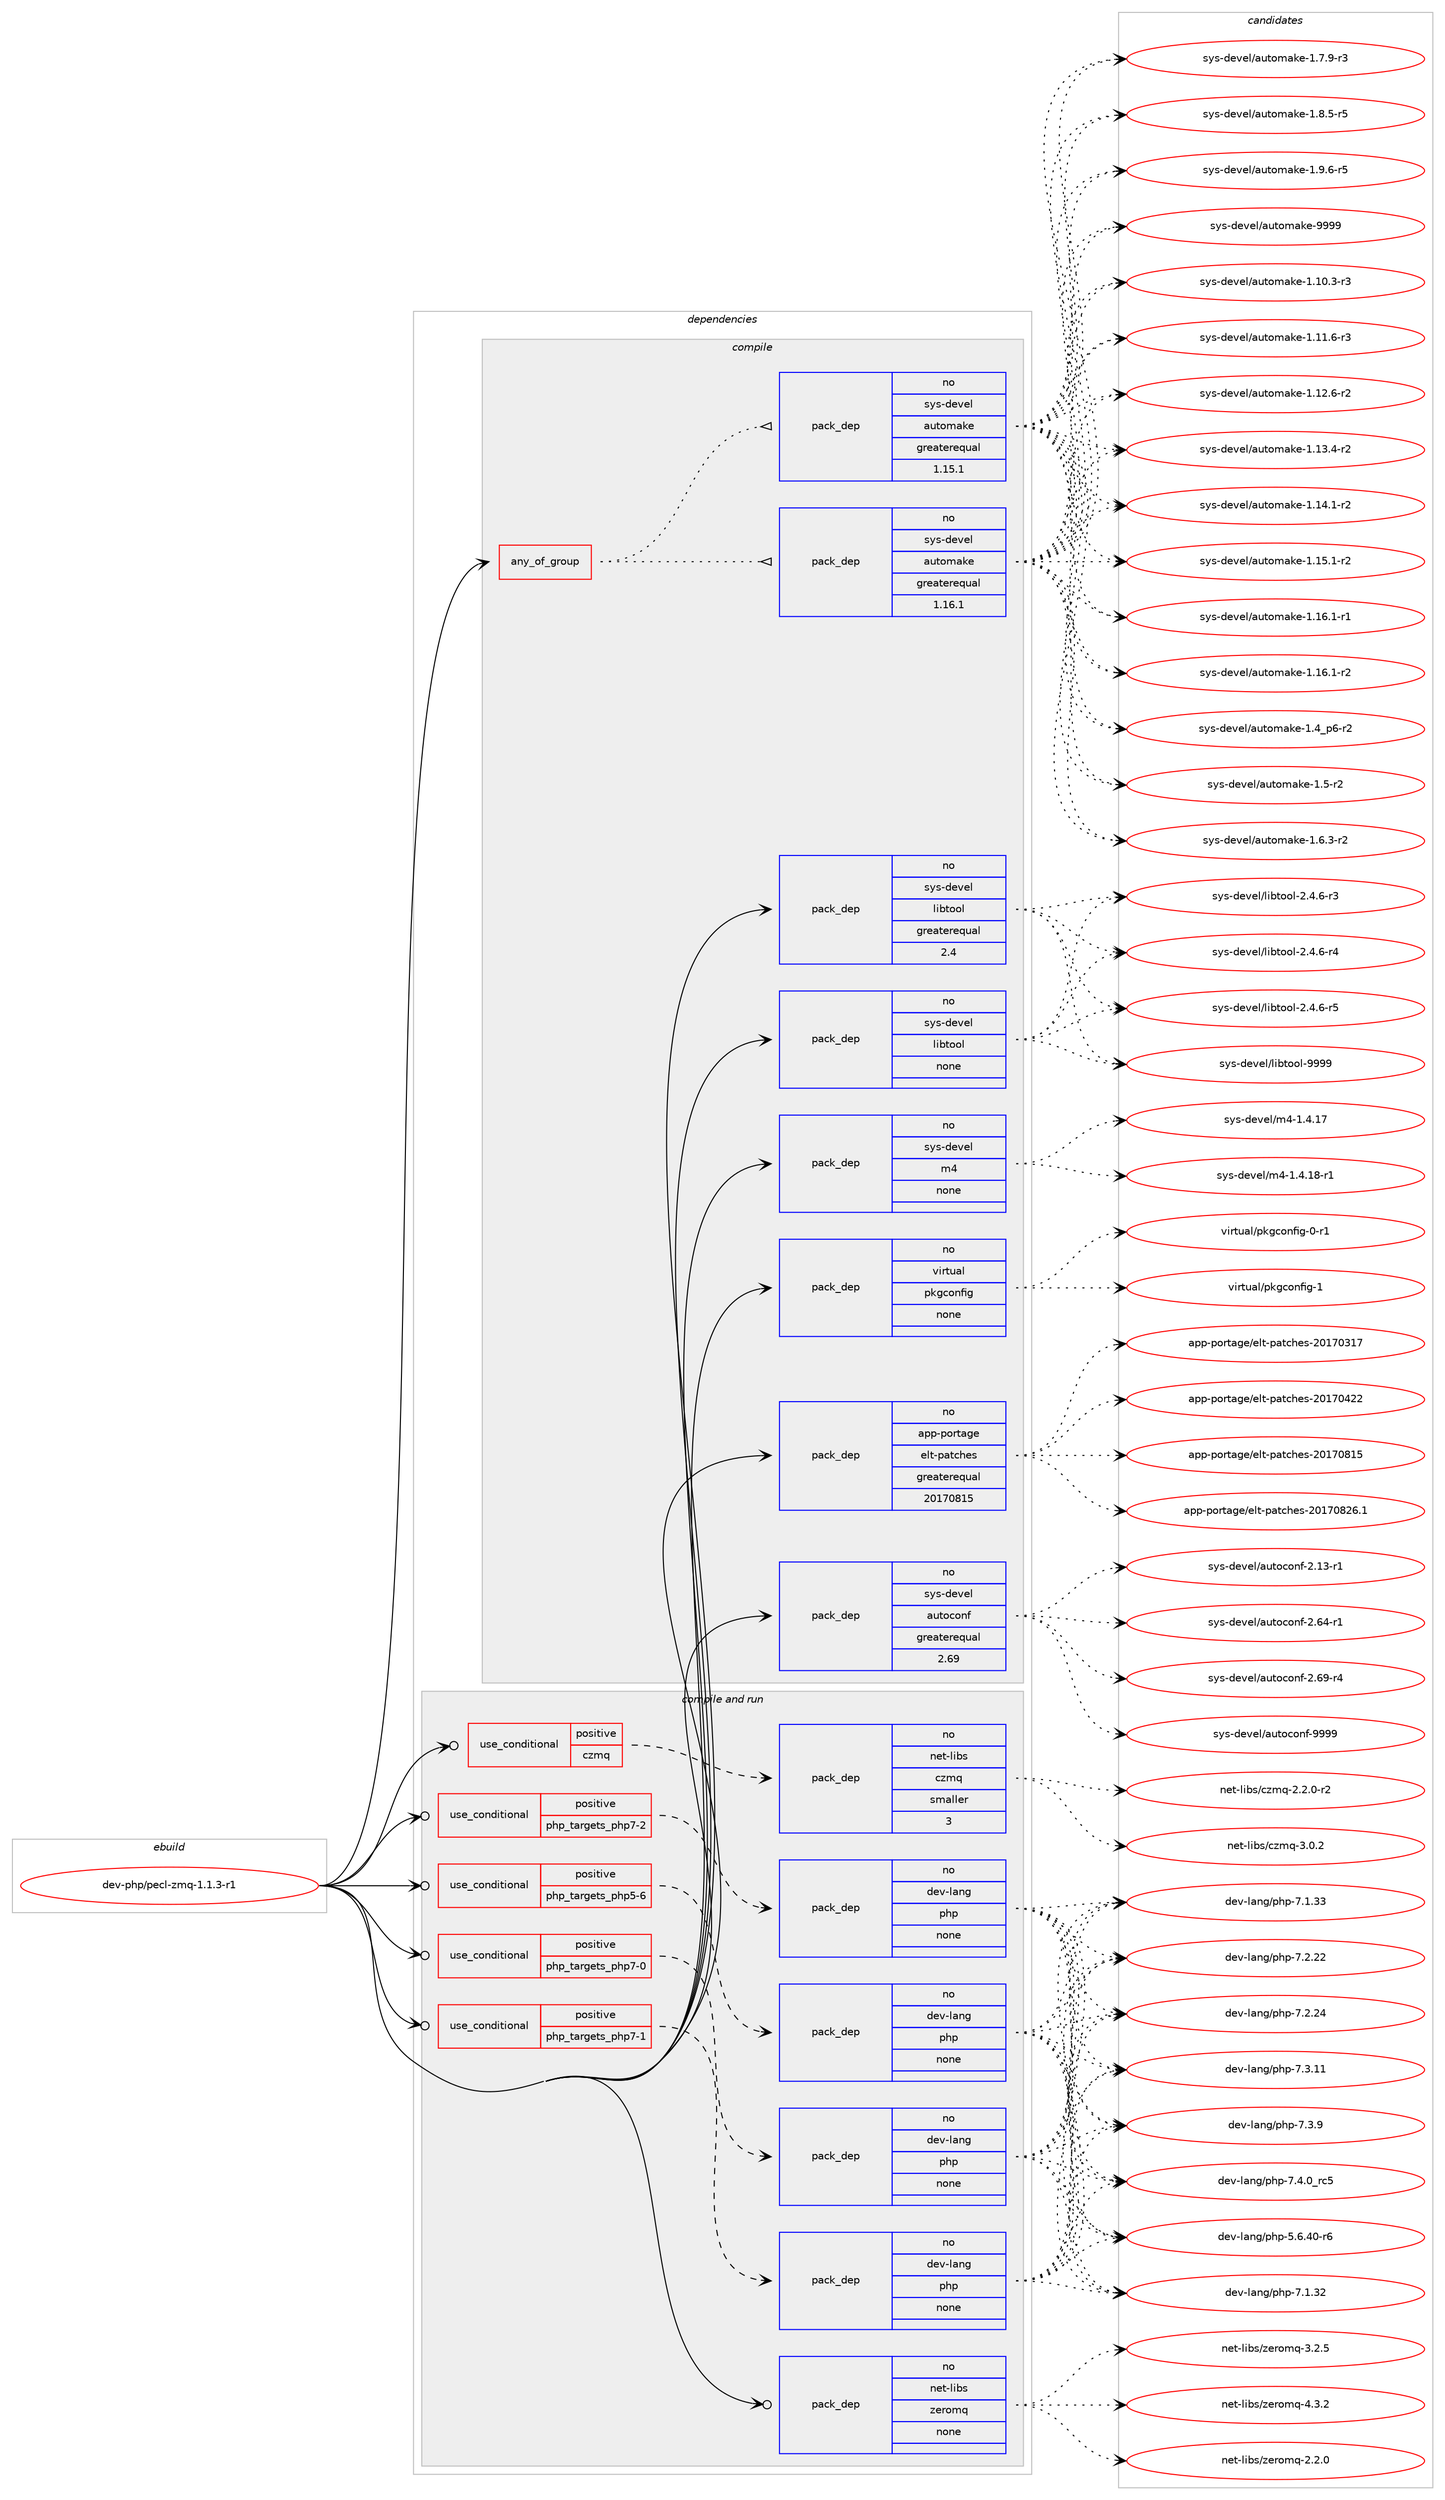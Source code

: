 digraph prolog {

# *************
# Graph options
# *************

newrank=true;
concentrate=true;
compound=true;
graph [rankdir=LR,fontname=Helvetica,fontsize=10,ranksep=1.5];#, ranksep=2.5, nodesep=0.2];
edge  [arrowhead=vee];
node  [fontname=Helvetica,fontsize=10];

# **********
# The ebuild
# **********

subgraph cluster_leftcol {
color=gray;
rank=same;
label=<<i>ebuild</i>>;
id [label="dev-php/pecl-zmq-1.1.3-r1", color=red, width=4, href="../dev-php/pecl-zmq-1.1.3-r1.svg"];
}

# ****************
# The dependencies
# ****************

subgraph cluster_midcol {
color=gray;
label=<<i>dependencies</i>>;
subgraph cluster_compile {
fillcolor="#eeeeee";
style=filled;
label=<<i>compile</i>>;
subgraph any11390 {
dependency591461 [label=<<TABLE BORDER="0" CELLBORDER="1" CELLSPACING="0" CELLPADDING="4"><TR><TD CELLPADDING="10">any_of_group</TD></TR></TABLE>>, shape=none, color=red];subgraph pack444379 {
dependency591462 [label=<<TABLE BORDER="0" CELLBORDER="1" CELLSPACING="0" CELLPADDING="4" WIDTH="220"><TR><TD ROWSPAN="6" CELLPADDING="30">pack_dep</TD></TR><TR><TD WIDTH="110">no</TD></TR><TR><TD>sys-devel</TD></TR><TR><TD>automake</TD></TR><TR><TD>greaterequal</TD></TR><TR><TD>1.16.1</TD></TR></TABLE>>, shape=none, color=blue];
}
dependency591461:e -> dependency591462:w [weight=20,style="dotted",arrowhead="oinv"];
subgraph pack444380 {
dependency591463 [label=<<TABLE BORDER="0" CELLBORDER="1" CELLSPACING="0" CELLPADDING="4" WIDTH="220"><TR><TD ROWSPAN="6" CELLPADDING="30">pack_dep</TD></TR><TR><TD WIDTH="110">no</TD></TR><TR><TD>sys-devel</TD></TR><TR><TD>automake</TD></TR><TR><TD>greaterequal</TD></TR><TR><TD>1.15.1</TD></TR></TABLE>>, shape=none, color=blue];
}
dependency591461:e -> dependency591463:w [weight=20,style="dotted",arrowhead="oinv"];
}
id:e -> dependency591461:w [weight=20,style="solid",arrowhead="vee"];
subgraph pack444381 {
dependency591464 [label=<<TABLE BORDER="0" CELLBORDER="1" CELLSPACING="0" CELLPADDING="4" WIDTH="220"><TR><TD ROWSPAN="6" CELLPADDING="30">pack_dep</TD></TR><TR><TD WIDTH="110">no</TD></TR><TR><TD>app-portage</TD></TR><TR><TD>elt-patches</TD></TR><TR><TD>greaterequal</TD></TR><TR><TD>20170815</TD></TR></TABLE>>, shape=none, color=blue];
}
id:e -> dependency591464:w [weight=20,style="solid",arrowhead="vee"];
subgraph pack444382 {
dependency591465 [label=<<TABLE BORDER="0" CELLBORDER="1" CELLSPACING="0" CELLPADDING="4" WIDTH="220"><TR><TD ROWSPAN="6" CELLPADDING="30">pack_dep</TD></TR><TR><TD WIDTH="110">no</TD></TR><TR><TD>sys-devel</TD></TR><TR><TD>autoconf</TD></TR><TR><TD>greaterequal</TD></TR><TR><TD>2.69</TD></TR></TABLE>>, shape=none, color=blue];
}
id:e -> dependency591465:w [weight=20,style="solid",arrowhead="vee"];
subgraph pack444383 {
dependency591466 [label=<<TABLE BORDER="0" CELLBORDER="1" CELLSPACING="0" CELLPADDING="4" WIDTH="220"><TR><TD ROWSPAN="6" CELLPADDING="30">pack_dep</TD></TR><TR><TD WIDTH="110">no</TD></TR><TR><TD>sys-devel</TD></TR><TR><TD>libtool</TD></TR><TR><TD>greaterequal</TD></TR><TR><TD>2.4</TD></TR></TABLE>>, shape=none, color=blue];
}
id:e -> dependency591466:w [weight=20,style="solid",arrowhead="vee"];
subgraph pack444384 {
dependency591467 [label=<<TABLE BORDER="0" CELLBORDER="1" CELLSPACING="0" CELLPADDING="4" WIDTH="220"><TR><TD ROWSPAN="6" CELLPADDING="30">pack_dep</TD></TR><TR><TD WIDTH="110">no</TD></TR><TR><TD>sys-devel</TD></TR><TR><TD>libtool</TD></TR><TR><TD>none</TD></TR><TR><TD></TD></TR></TABLE>>, shape=none, color=blue];
}
id:e -> dependency591467:w [weight=20,style="solid",arrowhead="vee"];
subgraph pack444385 {
dependency591468 [label=<<TABLE BORDER="0" CELLBORDER="1" CELLSPACING="0" CELLPADDING="4" WIDTH="220"><TR><TD ROWSPAN="6" CELLPADDING="30">pack_dep</TD></TR><TR><TD WIDTH="110">no</TD></TR><TR><TD>sys-devel</TD></TR><TR><TD>m4</TD></TR><TR><TD>none</TD></TR><TR><TD></TD></TR></TABLE>>, shape=none, color=blue];
}
id:e -> dependency591468:w [weight=20,style="solid",arrowhead="vee"];
subgraph pack444386 {
dependency591469 [label=<<TABLE BORDER="0" CELLBORDER="1" CELLSPACING="0" CELLPADDING="4" WIDTH="220"><TR><TD ROWSPAN="6" CELLPADDING="30">pack_dep</TD></TR><TR><TD WIDTH="110">no</TD></TR><TR><TD>virtual</TD></TR><TR><TD>pkgconfig</TD></TR><TR><TD>none</TD></TR><TR><TD></TD></TR></TABLE>>, shape=none, color=blue];
}
id:e -> dependency591469:w [weight=20,style="solid",arrowhead="vee"];
}
subgraph cluster_compileandrun {
fillcolor="#eeeeee";
style=filled;
label=<<i>compile and run</i>>;
subgraph cond135327 {
dependency591470 [label=<<TABLE BORDER="0" CELLBORDER="1" CELLSPACING="0" CELLPADDING="4"><TR><TD ROWSPAN="3" CELLPADDING="10">use_conditional</TD></TR><TR><TD>positive</TD></TR><TR><TD>czmq</TD></TR></TABLE>>, shape=none, color=red];
subgraph pack444387 {
dependency591471 [label=<<TABLE BORDER="0" CELLBORDER="1" CELLSPACING="0" CELLPADDING="4" WIDTH="220"><TR><TD ROWSPAN="6" CELLPADDING="30">pack_dep</TD></TR><TR><TD WIDTH="110">no</TD></TR><TR><TD>net-libs</TD></TR><TR><TD>czmq</TD></TR><TR><TD>smaller</TD></TR><TR><TD>3</TD></TR></TABLE>>, shape=none, color=blue];
}
dependency591470:e -> dependency591471:w [weight=20,style="dashed",arrowhead="vee"];
}
id:e -> dependency591470:w [weight=20,style="solid",arrowhead="odotvee"];
subgraph cond135328 {
dependency591472 [label=<<TABLE BORDER="0" CELLBORDER="1" CELLSPACING="0" CELLPADDING="4"><TR><TD ROWSPAN="3" CELLPADDING="10">use_conditional</TD></TR><TR><TD>positive</TD></TR><TR><TD>php_targets_php5-6</TD></TR></TABLE>>, shape=none, color=red];
subgraph pack444388 {
dependency591473 [label=<<TABLE BORDER="0" CELLBORDER="1" CELLSPACING="0" CELLPADDING="4" WIDTH="220"><TR><TD ROWSPAN="6" CELLPADDING="30">pack_dep</TD></TR><TR><TD WIDTH="110">no</TD></TR><TR><TD>dev-lang</TD></TR><TR><TD>php</TD></TR><TR><TD>none</TD></TR><TR><TD></TD></TR></TABLE>>, shape=none, color=blue];
}
dependency591472:e -> dependency591473:w [weight=20,style="dashed",arrowhead="vee"];
}
id:e -> dependency591472:w [weight=20,style="solid",arrowhead="odotvee"];
subgraph cond135329 {
dependency591474 [label=<<TABLE BORDER="0" CELLBORDER="1" CELLSPACING="0" CELLPADDING="4"><TR><TD ROWSPAN="3" CELLPADDING="10">use_conditional</TD></TR><TR><TD>positive</TD></TR><TR><TD>php_targets_php7-0</TD></TR></TABLE>>, shape=none, color=red];
subgraph pack444389 {
dependency591475 [label=<<TABLE BORDER="0" CELLBORDER="1" CELLSPACING="0" CELLPADDING="4" WIDTH="220"><TR><TD ROWSPAN="6" CELLPADDING="30">pack_dep</TD></TR><TR><TD WIDTH="110">no</TD></TR><TR><TD>dev-lang</TD></TR><TR><TD>php</TD></TR><TR><TD>none</TD></TR><TR><TD></TD></TR></TABLE>>, shape=none, color=blue];
}
dependency591474:e -> dependency591475:w [weight=20,style="dashed",arrowhead="vee"];
}
id:e -> dependency591474:w [weight=20,style="solid",arrowhead="odotvee"];
subgraph cond135330 {
dependency591476 [label=<<TABLE BORDER="0" CELLBORDER="1" CELLSPACING="0" CELLPADDING="4"><TR><TD ROWSPAN="3" CELLPADDING="10">use_conditional</TD></TR><TR><TD>positive</TD></TR><TR><TD>php_targets_php7-1</TD></TR></TABLE>>, shape=none, color=red];
subgraph pack444390 {
dependency591477 [label=<<TABLE BORDER="0" CELLBORDER="1" CELLSPACING="0" CELLPADDING="4" WIDTH="220"><TR><TD ROWSPAN="6" CELLPADDING="30">pack_dep</TD></TR><TR><TD WIDTH="110">no</TD></TR><TR><TD>dev-lang</TD></TR><TR><TD>php</TD></TR><TR><TD>none</TD></TR><TR><TD></TD></TR></TABLE>>, shape=none, color=blue];
}
dependency591476:e -> dependency591477:w [weight=20,style="dashed",arrowhead="vee"];
}
id:e -> dependency591476:w [weight=20,style="solid",arrowhead="odotvee"];
subgraph cond135331 {
dependency591478 [label=<<TABLE BORDER="0" CELLBORDER="1" CELLSPACING="0" CELLPADDING="4"><TR><TD ROWSPAN="3" CELLPADDING="10">use_conditional</TD></TR><TR><TD>positive</TD></TR><TR><TD>php_targets_php7-2</TD></TR></TABLE>>, shape=none, color=red];
subgraph pack444391 {
dependency591479 [label=<<TABLE BORDER="0" CELLBORDER="1" CELLSPACING="0" CELLPADDING="4" WIDTH="220"><TR><TD ROWSPAN="6" CELLPADDING="30">pack_dep</TD></TR><TR><TD WIDTH="110">no</TD></TR><TR><TD>dev-lang</TD></TR><TR><TD>php</TD></TR><TR><TD>none</TD></TR><TR><TD></TD></TR></TABLE>>, shape=none, color=blue];
}
dependency591478:e -> dependency591479:w [weight=20,style="dashed",arrowhead="vee"];
}
id:e -> dependency591478:w [weight=20,style="solid",arrowhead="odotvee"];
subgraph pack444392 {
dependency591480 [label=<<TABLE BORDER="0" CELLBORDER="1" CELLSPACING="0" CELLPADDING="4" WIDTH="220"><TR><TD ROWSPAN="6" CELLPADDING="30">pack_dep</TD></TR><TR><TD WIDTH="110">no</TD></TR><TR><TD>net-libs</TD></TR><TR><TD>zeromq</TD></TR><TR><TD>none</TD></TR><TR><TD></TD></TR></TABLE>>, shape=none, color=blue];
}
id:e -> dependency591480:w [weight=20,style="solid",arrowhead="odotvee"];
}
subgraph cluster_run {
fillcolor="#eeeeee";
style=filled;
label=<<i>run</i>>;
}
}

# **************
# The candidates
# **************

subgraph cluster_choices {
rank=same;
color=gray;
label=<<i>candidates</i>>;

subgraph choice444379 {
color=black;
nodesep=1;
choice11512111545100101118101108479711711611110997107101454946494846514511451 [label="sys-devel/automake-1.10.3-r3", color=red, width=4,href="../sys-devel/automake-1.10.3-r3.svg"];
choice11512111545100101118101108479711711611110997107101454946494946544511451 [label="sys-devel/automake-1.11.6-r3", color=red, width=4,href="../sys-devel/automake-1.11.6-r3.svg"];
choice11512111545100101118101108479711711611110997107101454946495046544511450 [label="sys-devel/automake-1.12.6-r2", color=red, width=4,href="../sys-devel/automake-1.12.6-r2.svg"];
choice11512111545100101118101108479711711611110997107101454946495146524511450 [label="sys-devel/automake-1.13.4-r2", color=red, width=4,href="../sys-devel/automake-1.13.4-r2.svg"];
choice11512111545100101118101108479711711611110997107101454946495246494511450 [label="sys-devel/automake-1.14.1-r2", color=red, width=4,href="../sys-devel/automake-1.14.1-r2.svg"];
choice11512111545100101118101108479711711611110997107101454946495346494511450 [label="sys-devel/automake-1.15.1-r2", color=red, width=4,href="../sys-devel/automake-1.15.1-r2.svg"];
choice11512111545100101118101108479711711611110997107101454946495446494511449 [label="sys-devel/automake-1.16.1-r1", color=red, width=4,href="../sys-devel/automake-1.16.1-r1.svg"];
choice11512111545100101118101108479711711611110997107101454946495446494511450 [label="sys-devel/automake-1.16.1-r2", color=red, width=4,href="../sys-devel/automake-1.16.1-r2.svg"];
choice115121115451001011181011084797117116111109971071014549465295112544511450 [label="sys-devel/automake-1.4_p6-r2", color=red, width=4,href="../sys-devel/automake-1.4_p6-r2.svg"];
choice11512111545100101118101108479711711611110997107101454946534511450 [label="sys-devel/automake-1.5-r2", color=red, width=4,href="../sys-devel/automake-1.5-r2.svg"];
choice115121115451001011181011084797117116111109971071014549465446514511450 [label="sys-devel/automake-1.6.3-r2", color=red, width=4,href="../sys-devel/automake-1.6.3-r2.svg"];
choice115121115451001011181011084797117116111109971071014549465546574511451 [label="sys-devel/automake-1.7.9-r3", color=red, width=4,href="../sys-devel/automake-1.7.9-r3.svg"];
choice115121115451001011181011084797117116111109971071014549465646534511453 [label="sys-devel/automake-1.8.5-r5", color=red, width=4,href="../sys-devel/automake-1.8.5-r5.svg"];
choice115121115451001011181011084797117116111109971071014549465746544511453 [label="sys-devel/automake-1.9.6-r5", color=red, width=4,href="../sys-devel/automake-1.9.6-r5.svg"];
choice115121115451001011181011084797117116111109971071014557575757 [label="sys-devel/automake-9999", color=red, width=4,href="../sys-devel/automake-9999.svg"];
dependency591462:e -> choice11512111545100101118101108479711711611110997107101454946494846514511451:w [style=dotted,weight="100"];
dependency591462:e -> choice11512111545100101118101108479711711611110997107101454946494946544511451:w [style=dotted,weight="100"];
dependency591462:e -> choice11512111545100101118101108479711711611110997107101454946495046544511450:w [style=dotted,weight="100"];
dependency591462:e -> choice11512111545100101118101108479711711611110997107101454946495146524511450:w [style=dotted,weight="100"];
dependency591462:e -> choice11512111545100101118101108479711711611110997107101454946495246494511450:w [style=dotted,weight="100"];
dependency591462:e -> choice11512111545100101118101108479711711611110997107101454946495346494511450:w [style=dotted,weight="100"];
dependency591462:e -> choice11512111545100101118101108479711711611110997107101454946495446494511449:w [style=dotted,weight="100"];
dependency591462:e -> choice11512111545100101118101108479711711611110997107101454946495446494511450:w [style=dotted,weight="100"];
dependency591462:e -> choice115121115451001011181011084797117116111109971071014549465295112544511450:w [style=dotted,weight="100"];
dependency591462:e -> choice11512111545100101118101108479711711611110997107101454946534511450:w [style=dotted,weight="100"];
dependency591462:e -> choice115121115451001011181011084797117116111109971071014549465446514511450:w [style=dotted,weight="100"];
dependency591462:e -> choice115121115451001011181011084797117116111109971071014549465546574511451:w [style=dotted,weight="100"];
dependency591462:e -> choice115121115451001011181011084797117116111109971071014549465646534511453:w [style=dotted,weight="100"];
dependency591462:e -> choice115121115451001011181011084797117116111109971071014549465746544511453:w [style=dotted,weight="100"];
dependency591462:e -> choice115121115451001011181011084797117116111109971071014557575757:w [style=dotted,weight="100"];
}
subgraph choice444380 {
color=black;
nodesep=1;
choice11512111545100101118101108479711711611110997107101454946494846514511451 [label="sys-devel/automake-1.10.3-r3", color=red, width=4,href="../sys-devel/automake-1.10.3-r3.svg"];
choice11512111545100101118101108479711711611110997107101454946494946544511451 [label="sys-devel/automake-1.11.6-r3", color=red, width=4,href="../sys-devel/automake-1.11.6-r3.svg"];
choice11512111545100101118101108479711711611110997107101454946495046544511450 [label="sys-devel/automake-1.12.6-r2", color=red, width=4,href="../sys-devel/automake-1.12.6-r2.svg"];
choice11512111545100101118101108479711711611110997107101454946495146524511450 [label="sys-devel/automake-1.13.4-r2", color=red, width=4,href="../sys-devel/automake-1.13.4-r2.svg"];
choice11512111545100101118101108479711711611110997107101454946495246494511450 [label="sys-devel/automake-1.14.1-r2", color=red, width=4,href="../sys-devel/automake-1.14.1-r2.svg"];
choice11512111545100101118101108479711711611110997107101454946495346494511450 [label="sys-devel/automake-1.15.1-r2", color=red, width=4,href="../sys-devel/automake-1.15.1-r2.svg"];
choice11512111545100101118101108479711711611110997107101454946495446494511449 [label="sys-devel/automake-1.16.1-r1", color=red, width=4,href="../sys-devel/automake-1.16.1-r1.svg"];
choice11512111545100101118101108479711711611110997107101454946495446494511450 [label="sys-devel/automake-1.16.1-r2", color=red, width=4,href="../sys-devel/automake-1.16.1-r2.svg"];
choice115121115451001011181011084797117116111109971071014549465295112544511450 [label="sys-devel/automake-1.4_p6-r2", color=red, width=4,href="../sys-devel/automake-1.4_p6-r2.svg"];
choice11512111545100101118101108479711711611110997107101454946534511450 [label="sys-devel/automake-1.5-r2", color=red, width=4,href="../sys-devel/automake-1.5-r2.svg"];
choice115121115451001011181011084797117116111109971071014549465446514511450 [label="sys-devel/automake-1.6.3-r2", color=red, width=4,href="../sys-devel/automake-1.6.3-r2.svg"];
choice115121115451001011181011084797117116111109971071014549465546574511451 [label="sys-devel/automake-1.7.9-r3", color=red, width=4,href="../sys-devel/automake-1.7.9-r3.svg"];
choice115121115451001011181011084797117116111109971071014549465646534511453 [label="sys-devel/automake-1.8.5-r5", color=red, width=4,href="../sys-devel/automake-1.8.5-r5.svg"];
choice115121115451001011181011084797117116111109971071014549465746544511453 [label="sys-devel/automake-1.9.6-r5", color=red, width=4,href="../sys-devel/automake-1.9.6-r5.svg"];
choice115121115451001011181011084797117116111109971071014557575757 [label="sys-devel/automake-9999", color=red, width=4,href="../sys-devel/automake-9999.svg"];
dependency591463:e -> choice11512111545100101118101108479711711611110997107101454946494846514511451:w [style=dotted,weight="100"];
dependency591463:e -> choice11512111545100101118101108479711711611110997107101454946494946544511451:w [style=dotted,weight="100"];
dependency591463:e -> choice11512111545100101118101108479711711611110997107101454946495046544511450:w [style=dotted,weight="100"];
dependency591463:e -> choice11512111545100101118101108479711711611110997107101454946495146524511450:w [style=dotted,weight="100"];
dependency591463:e -> choice11512111545100101118101108479711711611110997107101454946495246494511450:w [style=dotted,weight="100"];
dependency591463:e -> choice11512111545100101118101108479711711611110997107101454946495346494511450:w [style=dotted,weight="100"];
dependency591463:e -> choice11512111545100101118101108479711711611110997107101454946495446494511449:w [style=dotted,weight="100"];
dependency591463:e -> choice11512111545100101118101108479711711611110997107101454946495446494511450:w [style=dotted,weight="100"];
dependency591463:e -> choice115121115451001011181011084797117116111109971071014549465295112544511450:w [style=dotted,weight="100"];
dependency591463:e -> choice11512111545100101118101108479711711611110997107101454946534511450:w [style=dotted,weight="100"];
dependency591463:e -> choice115121115451001011181011084797117116111109971071014549465446514511450:w [style=dotted,weight="100"];
dependency591463:e -> choice115121115451001011181011084797117116111109971071014549465546574511451:w [style=dotted,weight="100"];
dependency591463:e -> choice115121115451001011181011084797117116111109971071014549465646534511453:w [style=dotted,weight="100"];
dependency591463:e -> choice115121115451001011181011084797117116111109971071014549465746544511453:w [style=dotted,weight="100"];
dependency591463:e -> choice115121115451001011181011084797117116111109971071014557575757:w [style=dotted,weight="100"];
}
subgraph choice444381 {
color=black;
nodesep=1;
choice97112112451121111141169710310147101108116451129711699104101115455048495548514955 [label="app-portage/elt-patches-20170317", color=red, width=4,href="../app-portage/elt-patches-20170317.svg"];
choice97112112451121111141169710310147101108116451129711699104101115455048495548525050 [label="app-portage/elt-patches-20170422", color=red, width=4,href="../app-portage/elt-patches-20170422.svg"];
choice97112112451121111141169710310147101108116451129711699104101115455048495548564953 [label="app-portage/elt-patches-20170815", color=red, width=4,href="../app-portage/elt-patches-20170815.svg"];
choice971121124511211111411697103101471011081164511297116991041011154550484955485650544649 [label="app-portage/elt-patches-20170826.1", color=red, width=4,href="../app-portage/elt-patches-20170826.1.svg"];
dependency591464:e -> choice97112112451121111141169710310147101108116451129711699104101115455048495548514955:w [style=dotted,weight="100"];
dependency591464:e -> choice97112112451121111141169710310147101108116451129711699104101115455048495548525050:w [style=dotted,weight="100"];
dependency591464:e -> choice97112112451121111141169710310147101108116451129711699104101115455048495548564953:w [style=dotted,weight="100"];
dependency591464:e -> choice971121124511211111411697103101471011081164511297116991041011154550484955485650544649:w [style=dotted,weight="100"];
}
subgraph choice444382 {
color=black;
nodesep=1;
choice1151211154510010111810110847971171161119911111010245504649514511449 [label="sys-devel/autoconf-2.13-r1", color=red, width=4,href="../sys-devel/autoconf-2.13-r1.svg"];
choice1151211154510010111810110847971171161119911111010245504654524511449 [label="sys-devel/autoconf-2.64-r1", color=red, width=4,href="../sys-devel/autoconf-2.64-r1.svg"];
choice1151211154510010111810110847971171161119911111010245504654574511452 [label="sys-devel/autoconf-2.69-r4", color=red, width=4,href="../sys-devel/autoconf-2.69-r4.svg"];
choice115121115451001011181011084797117116111991111101024557575757 [label="sys-devel/autoconf-9999", color=red, width=4,href="../sys-devel/autoconf-9999.svg"];
dependency591465:e -> choice1151211154510010111810110847971171161119911111010245504649514511449:w [style=dotted,weight="100"];
dependency591465:e -> choice1151211154510010111810110847971171161119911111010245504654524511449:w [style=dotted,weight="100"];
dependency591465:e -> choice1151211154510010111810110847971171161119911111010245504654574511452:w [style=dotted,weight="100"];
dependency591465:e -> choice115121115451001011181011084797117116111991111101024557575757:w [style=dotted,weight="100"];
}
subgraph choice444383 {
color=black;
nodesep=1;
choice1151211154510010111810110847108105981161111111084550465246544511451 [label="sys-devel/libtool-2.4.6-r3", color=red, width=4,href="../sys-devel/libtool-2.4.6-r3.svg"];
choice1151211154510010111810110847108105981161111111084550465246544511452 [label="sys-devel/libtool-2.4.6-r4", color=red, width=4,href="../sys-devel/libtool-2.4.6-r4.svg"];
choice1151211154510010111810110847108105981161111111084550465246544511453 [label="sys-devel/libtool-2.4.6-r5", color=red, width=4,href="../sys-devel/libtool-2.4.6-r5.svg"];
choice1151211154510010111810110847108105981161111111084557575757 [label="sys-devel/libtool-9999", color=red, width=4,href="../sys-devel/libtool-9999.svg"];
dependency591466:e -> choice1151211154510010111810110847108105981161111111084550465246544511451:w [style=dotted,weight="100"];
dependency591466:e -> choice1151211154510010111810110847108105981161111111084550465246544511452:w [style=dotted,weight="100"];
dependency591466:e -> choice1151211154510010111810110847108105981161111111084550465246544511453:w [style=dotted,weight="100"];
dependency591466:e -> choice1151211154510010111810110847108105981161111111084557575757:w [style=dotted,weight="100"];
}
subgraph choice444384 {
color=black;
nodesep=1;
choice1151211154510010111810110847108105981161111111084550465246544511451 [label="sys-devel/libtool-2.4.6-r3", color=red, width=4,href="../sys-devel/libtool-2.4.6-r3.svg"];
choice1151211154510010111810110847108105981161111111084550465246544511452 [label="sys-devel/libtool-2.4.6-r4", color=red, width=4,href="../sys-devel/libtool-2.4.6-r4.svg"];
choice1151211154510010111810110847108105981161111111084550465246544511453 [label="sys-devel/libtool-2.4.6-r5", color=red, width=4,href="../sys-devel/libtool-2.4.6-r5.svg"];
choice1151211154510010111810110847108105981161111111084557575757 [label="sys-devel/libtool-9999", color=red, width=4,href="../sys-devel/libtool-9999.svg"];
dependency591467:e -> choice1151211154510010111810110847108105981161111111084550465246544511451:w [style=dotted,weight="100"];
dependency591467:e -> choice1151211154510010111810110847108105981161111111084550465246544511452:w [style=dotted,weight="100"];
dependency591467:e -> choice1151211154510010111810110847108105981161111111084550465246544511453:w [style=dotted,weight="100"];
dependency591467:e -> choice1151211154510010111810110847108105981161111111084557575757:w [style=dotted,weight="100"];
}
subgraph choice444385 {
color=black;
nodesep=1;
choice11512111545100101118101108471095245494652464955 [label="sys-devel/m4-1.4.17", color=red, width=4,href="../sys-devel/m4-1.4.17.svg"];
choice115121115451001011181011084710952454946524649564511449 [label="sys-devel/m4-1.4.18-r1", color=red, width=4,href="../sys-devel/m4-1.4.18-r1.svg"];
dependency591468:e -> choice11512111545100101118101108471095245494652464955:w [style=dotted,weight="100"];
dependency591468:e -> choice115121115451001011181011084710952454946524649564511449:w [style=dotted,weight="100"];
}
subgraph choice444386 {
color=black;
nodesep=1;
choice11810511411611797108471121071039911111010210510345484511449 [label="virtual/pkgconfig-0-r1", color=red, width=4,href="../virtual/pkgconfig-0-r1.svg"];
choice1181051141161179710847112107103991111101021051034549 [label="virtual/pkgconfig-1", color=red, width=4,href="../virtual/pkgconfig-1.svg"];
dependency591469:e -> choice11810511411611797108471121071039911111010210510345484511449:w [style=dotted,weight="100"];
dependency591469:e -> choice1181051141161179710847112107103991111101021051034549:w [style=dotted,weight="100"];
}
subgraph choice444387 {
color=black;
nodesep=1;
choice110101116451081059811547991221091134550465046484511450 [label="net-libs/czmq-2.2.0-r2", color=red, width=4,href="../net-libs/czmq-2.2.0-r2.svg"];
choice11010111645108105981154799122109113455146484650 [label="net-libs/czmq-3.0.2", color=red, width=4,href="../net-libs/czmq-3.0.2.svg"];
dependency591471:e -> choice110101116451081059811547991221091134550465046484511450:w [style=dotted,weight="100"];
dependency591471:e -> choice11010111645108105981154799122109113455146484650:w [style=dotted,weight="100"];
}
subgraph choice444388 {
color=black;
nodesep=1;
choice100101118451089711010347112104112455346544652484511454 [label="dev-lang/php-5.6.40-r6", color=red, width=4,href="../dev-lang/php-5.6.40-r6.svg"];
choice10010111845108971101034711210411245554649465150 [label="dev-lang/php-7.1.32", color=red, width=4,href="../dev-lang/php-7.1.32.svg"];
choice10010111845108971101034711210411245554649465151 [label="dev-lang/php-7.1.33", color=red, width=4,href="../dev-lang/php-7.1.33.svg"];
choice10010111845108971101034711210411245554650465050 [label="dev-lang/php-7.2.22", color=red, width=4,href="../dev-lang/php-7.2.22.svg"];
choice10010111845108971101034711210411245554650465052 [label="dev-lang/php-7.2.24", color=red, width=4,href="../dev-lang/php-7.2.24.svg"];
choice10010111845108971101034711210411245554651464949 [label="dev-lang/php-7.3.11", color=red, width=4,href="../dev-lang/php-7.3.11.svg"];
choice100101118451089711010347112104112455546514657 [label="dev-lang/php-7.3.9", color=red, width=4,href="../dev-lang/php-7.3.9.svg"];
choice100101118451089711010347112104112455546524648951149953 [label="dev-lang/php-7.4.0_rc5", color=red, width=4,href="../dev-lang/php-7.4.0_rc5.svg"];
dependency591473:e -> choice100101118451089711010347112104112455346544652484511454:w [style=dotted,weight="100"];
dependency591473:e -> choice10010111845108971101034711210411245554649465150:w [style=dotted,weight="100"];
dependency591473:e -> choice10010111845108971101034711210411245554649465151:w [style=dotted,weight="100"];
dependency591473:e -> choice10010111845108971101034711210411245554650465050:w [style=dotted,weight="100"];
dependency591473:e -> choice10010111845108971101034711210411245554650465052:w [style=dotted,weight="100"];
dependency591473:e -> choice10010111845108971101034711210411245554651464949:w [style=dotted,weight="100"];
dependency591473:e -> choice100101118451089711010347112104112455546514657:w [style=dotted,weight="100"];
dependency591473:e -> choice100101118451089711010347112104112455546524648951149953:w [style=dotted,weight="100"];
}
subgraph choice444389 {
color=black;
nodesep=1;
choice100101118451089711010347112104112455346544652484511454 [label="dev-lang/php-5.6.40-r6", color=red, width=4,href="../dev-lang/php-5.6.40-r6.svg"];
choice10010111845108971101034711210411245554649465150 [label="dev-lang/php-7.1.32", color=red, width=4,href="../dev-lang/php-7.1.32.svg"];
choice10010111845108971101034711210411245554649465151 [label="dev-lang/php-7.1.33", color=red, width=4,href="../dev-lang/php-7.1.33.svg"];
choice10010111845108971101034711210411245554650465050 [label="dev-lang/php-7.2.22", color=red, width=4,href="../dev-lang/php-7.2.22.svg"];
choice10010111845108971101034711210411245554650465052 [label="dev-lang/php-7.2.24", color=red, width=4,href="../dev-lang/php-7.2.24.svg"];
choice10010111845108971101034711210411245554651464949 [label="dev-lang/php-7.3.11", color=red, width=4,href="../dev-lang/php-7.3.11.svg"];
choice100101118451089711010347112104112455546514657 [label="dev-lang/php-7.3.9", color=red, width=4,href="../dev-lang/php-7.3.9.svg"];
choice100101118451089711010347112104112455546524648951149953 [label="dev-lang/php-7.4.0_rc5", color=red, width=4,href="../dev-lang/php-7.4.0_rc5.svg"];
dependency591475:e -> choice100101118451089711010347112104112455346544652484511454:w [style=dotted,weight="100"];
dependency591475:e -> choice10010111845108971101034711210411245554649465150:w [style=dotted,weight="100"];
dependency591475:e -> choice10010111845108971101034711210411245554649465151:w [style=dotted,weight="100"];
dependency591475:e -> choice10010111845108971101034711210411245554650465050:w [style=dotted,weight="100"];
dependency591475:e -> choice10010111845108971101034711210411245554650465052:w [style=dotted,weight="100"];
dependency591475:e -> choice10010111845108971101034711210411245554651464949:w [style=dotted,weight="100"];
dependency591475:e -> choice100101118451089711010347112104112455546514657:w [style=dotted,weight="100"];
dependency591475:e -> choice100101118451089711010347112104112455546524648951149953:w [style=dotted,weight="100"];
}
subgraph choice444390 {
color=black;
nodesep=1;
choice100101118451089711010347112104112455346544652484511454 [label="dev-lang/php-5.6.40-r6", color=red, width=4,href="../dev-lang/php-5.6.40-r6.svg"];
choice10010111845108971101034711210411245554649465150 [label="dev-lang/php-7.1.32", color=red, width=4,href="../dev-lang/php-7.1.32.svg"];
choice10010111845108971101034711210411245554649465151 [label="dev-lang/php-7.1.33", color=red, width=4,href="../dev-lang/php-7.1.33.svg"];
choice10010111845108971101034711210411245554650465050 [label="dev-lang/php-7.2.22", color=red, width=4,href="../dev-lang/php-7.2.22.svg"];
choice10010111845108971101034711210411245554650465052 [label="dev-lang/php-7.2.24", color=red, width=4,href="../dev-lang/php-7.2.24.svg"];
choice10010111845108971101034711210411245554651464949 [label="dev-lang/php-7.3.11", color=red, width=4,href="../dev-lang/php-7.3.11.svg"];
choice100101118451089711010347112104112455546514657 [label="dev-lang/php-7.3.9", color=red, width=4,href="../dev-lang/php-7.3.9.svg"];
choice100101118451089711010347112104112455546524648951149953 [label="dev-lang/php-7.4.0_rc5", color=red, width=4,href="../dev-lang/php-7.4.0_rc5.svg"];
dependency591477:e -> choice100101118451089711010347112104112455346544652484511454:w [style=dotted,weight="100"];
dependency591477:e -> choice10010111845108971101034711210411245554649465150:w [style=dotted,weight="100"];
dependency591477:e -> choice10010111845108971101034711210411245554649465151:w [style=dotted,weight="100"];
dependency591477:e -> choice10010111845108971101034711210411245554650465050:w [style=dotted,weight="100"];
dependency591477:e -> choice10010111845108971101034711210411245554650465052:w [style=dotted,weight="100"];
dependency591477:e -> choice10010111845108971101034711210411245554651464949:w [style=dotted,weight="100"];
dependency591477:e -> choice100101118451089711010347112104112455546514657:w [style=dotted,weight="100"];
dependency591477:e -> choice100101118451089711010347112104112455546524648951149953:w [style=dotted,weight="100"];
}
subgraph choice444391 {
color=black;
nodesep=1;
choice100101118451089711010347112104112455346544652484511454 [label="dev-lang/php-5.6.40-r6", color=red, width=4,href="../dev-lang/php-5.6.40-r6.svg"];
choice10010111845108971101034711210411245554649465150 [label="dev-lang/php-7.1.32", color=red, width=4,href="../dev-lang/php-7.1.32.svg"];
choice10010111845108971101034711210411245554649465151 [label="dev-lang/php-7.1.33", color=red, width=4,href="../dev-lang/php-7.1.33.svg"];
choice10010111845108971101034711210411245554650465050 [label="dev-lang/php-7.2.22", color=red, width=4,href="../dev-lang/php-7.2.22.svg"];
choice10010111845108971101034711210411245554650465052 [label="dev-lang/php-7.2.24", color=red, width=4,href="../dev-lang/php-7.2.24.svg"];
choice10010111845108971101034711210411245554651464949 [label="dev-lang/php-7.3.11", color=red, width=4,href="../dev-lang/php-7.3.11.svg"];
choice100101118451089711010347112104112455546514657 [label="dev-lang/php-7.3.9", color=red, width=4,href="../dev-lang/php-7.3.9.svg"];
choice100101118451089711010347112104112455546524648951149953 [label="dev-lang/php-7.4.0_rc5", color=red, width=4,href="../dev-lang/php-7.4.0_rc5.svg"];
dependency591479:e -> choice100101118451089711010347112104112455346544652484511454:w [style=dotted,weight="100"];
dependency591479:e -> choice10010111845108971101034711210411245554649465150:w [style=dotted,weight="100"];
dependency591479:e -> choice10010111845108971101034711210411245554649465151:w [style=dotted,weight="100"];
dependency591479:e -> choice10010111845108971101034711210411245554650465050:w [style=dotted,weight="100"];
dependency591479:e -> choice10010111845108971101034711210411245554650465052:w [style=dotted,weight="100"];
dependency591479:e -> choice10010111845108971101034711210411245554651464949:w [style=dotted,weight="100"];
dependency591479:e -> choice100101118451089711010347112104112455546514657:w [style=dotted,weight="100"];
dependency591479:e -> choice100101118451089711010347112104112455546524648951149953:w [style=dotted,weight="100"];
}
subgraph choice444392 {
color=black;
nodesep=1;
choice110101116451081059811547122101114111109113455046504648 [label="net-libs/zeromq-2.2.0", color=red, width=4,href="../net-libs/zeromq-2.2.0.svg"];
choice110101116451081059811547122101114111109113455146504653 [label="net-libs/zeromq-3.2.5", color=red, width=4,href="../net-libs/zeromq-3.2.5.svg"];
choice110101116451081059811547122101114111109113455246514650 [label="net-libs/zeromq-4.3.2", color=red, width=4,href="../net-libs/zeromq-4.3.2.svg"];
dependency591480:e -> choice110101116451081059811547122101114111109113455046504648:w [style=dotted,weight="100"];
dependency591480:e -> choice110101116451081059811547122101114111109113455146504653:w [style=dotted,weight="100"];
dependency591480:e -> choice110101116451081059811547122101114111109113455246514650:w [style=dotted,weight="100"];
}
}

}
